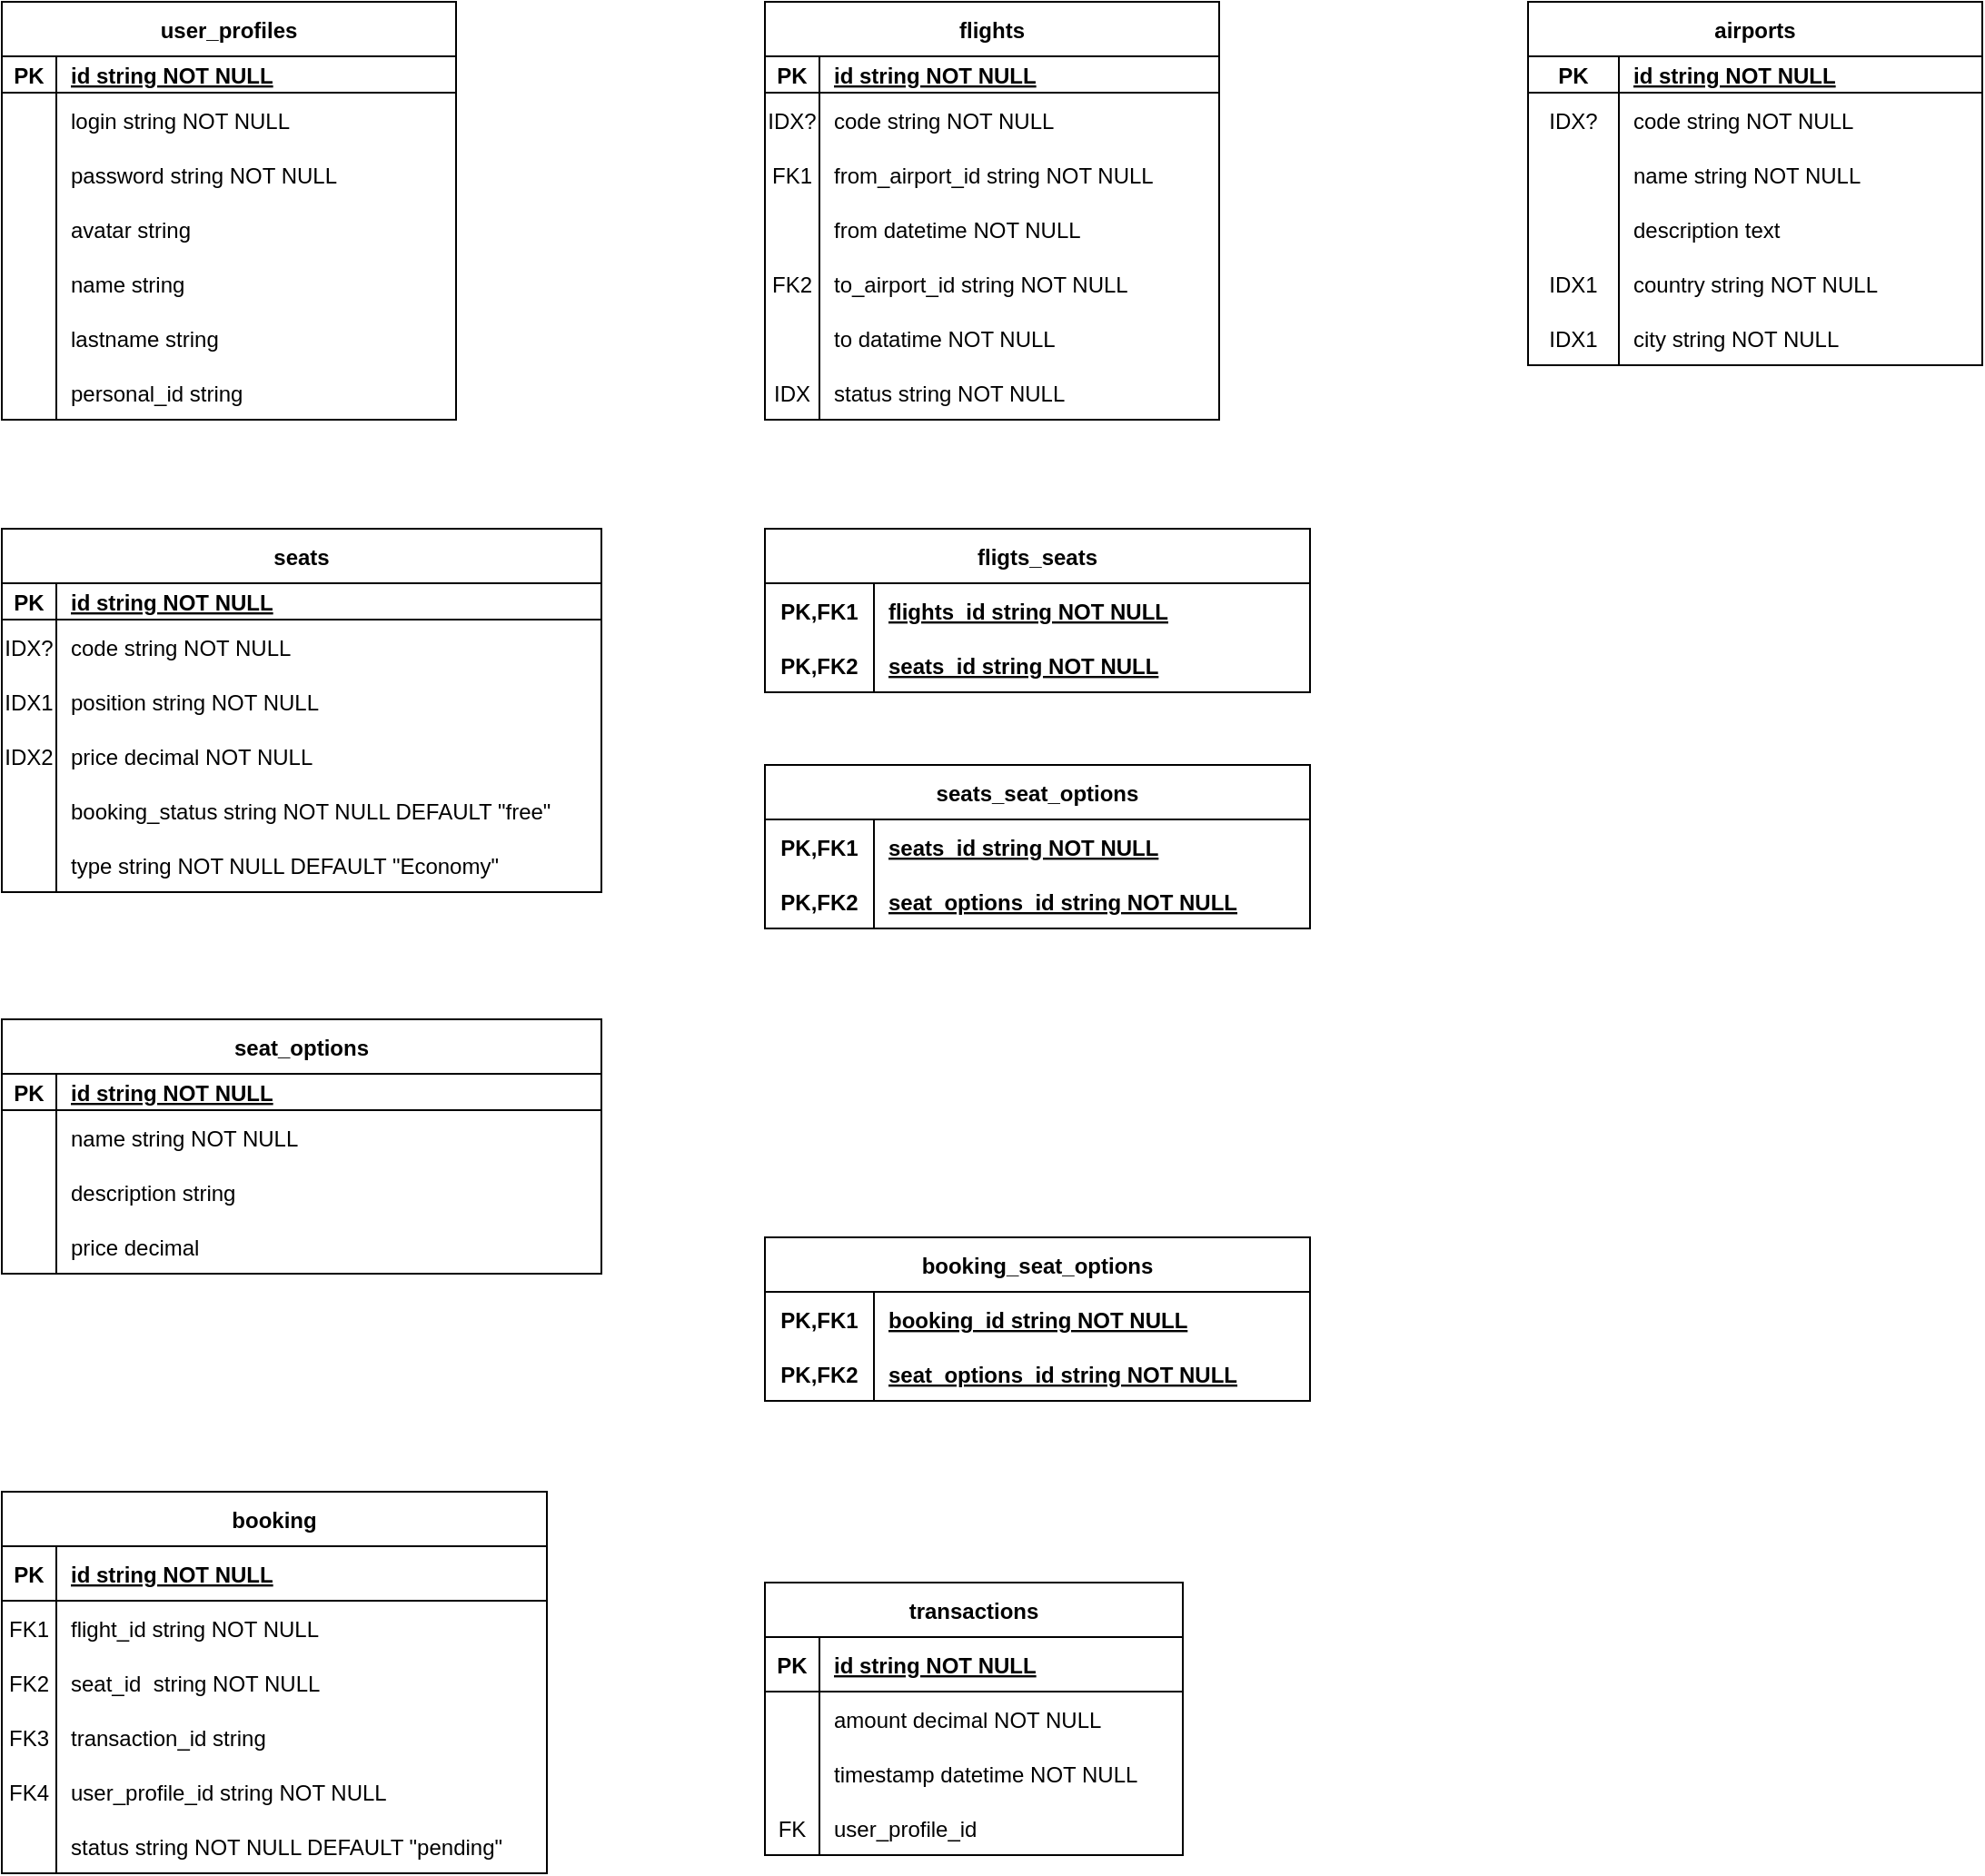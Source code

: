 <mxfile version="20.5.3" type="gitlab">
  <diagram name="Without relations" id="s016e2PxIgkRWfZZPfXT">
    <mxGraphModel dx="1298" dy="866" grid="1" gridSize="10" guides="1" tooltips="1" connect="1" arrows="1" fold="1" page="1" pageScale="1" pageWidth="850" pageHeight="1100" math="0" shadow="0" extFonts="Permanent Marker^https://fonts.googleapis.com/css?family=Permanent+Marker">
      <root>
        <mxCell id="pZk6sI3UiPHPqT-6mPBr-0" />
        <mxCell id="pZk6sI3UiPHPqT-6mPBr-1" parent="pZk6sI3UiPHPqT-6mPBr-0" />
        <mxCell id="pZk6sI3UiPHPqT-6mPBr-2" value="user_profiles" style="shape=table;startSize=30;container=1;collapsible=1;childLayout=tableLayout;fixedRows=1;rowLines=0;fontStyle=1;align=center;resizeLast=1;" parent="pZk6sI3UiPHPqT-6mPBr-1" vertex="1">
          <mxGeometry x="40" y="40" width="250" height="230" as="geometry">
            <mxRectangle x="120" y="460" width="100" height="30" as="alternateBounds" />
          </mxGeometry>
        </mxCell>
        <mxCell id="pZk6sI3UiPHPqT-6mPBr-3" value="" style="shape=partialRectangle;collapsible=0;dropTarget=0;pointerEvents=0;fillColor=none;points=[[0,0.5],[1,0.5]];portConstraint=eastwest;top=0;left=0;right=0;bottom=1;" parent="pZk6sI3UiPHPqT-6mPBr-2" vertex="1">
          <mxGeometry y="30" width="250" height="20" as="geometry" />
        </mxCell>
        <mxCell id="pZk6sI3UiPHPqT-6mPBr-4" value="PK" style="shape=partialRectangle;overflow=hidden;connectable=0;fillColor=none;top=0;left=0;bottom=0;right=0;fontStyle=1;" parent="pZk6sI3UiPHPqT-6mPBr-3" vertex="1">
          <mxGeometry width="30" height="20" as="geometry">
            <mxRectangle width="30" height="20" as="alternateBounds" />
          </mxGeometry>
        </mxCell>
        <mxCell id="pZk6sI3UiPHPqT-6mPBr-5" value="id string NOT NULL " style="shape=partialRectangle;overflow=hidden;connectable=0;fillColor=none;top=0;left=0;bottom=0;right=0;align=left;spacingLeft=6;fontStyle=5;" parent="pZk6sI3UiPHPqT-6mPBr-3" vertex="1">
          <mxGeometry x="30" width="220" height="20" as="geometry">
            <mxRectangle width="220" height="20" as="alternateBounds" />
          </mxGeometry>
        </mxCell>
        <mxCell id="pZk6sI3UiPHPqT-6mPBr-6" value="" style="shape=partialRectangle;collapsible=0;dropTarget=0;pointerEvents=0;fillColor=none;points=[[0,0.5],[1,0.5]];portConstraint=eastwest;top=0;left=0;right=0;bottom=0;" parent="pZk6sI3UiPHPqT-6mPBr-2" vertex="1">
          <mxGeometry y="50" width="250" height="30" as="geometry" />
        </mxCell>
        <mxCell id="pZk6sI3UiPHPqT-6mPBr-7" value="" style="shape=partialRectangle;overflow=hidden;connectable=0;fillColor=none;top=0;left=0;bottom=0;right=0;" parent="pZk6sI3UiPHPqT-6mPBr-6" vertex="1">
          <mxGeometry width="30" height="30" as="geometry">
            <mxRectangle width="30" height="30" as="alternateBounds" />
          </mxGeometry>
        </mxCell>
        <mxCell id="pZk6sI3UiPHPqT-6mPBr-8" value="login string NOT NULL" style="shape=partialRectangle;overflow=hidden;connectable=0;fillColor=none;top=0;left=0;bottom=0;right=0;align=left;spacingLeft=6;" parent="pZk6sI3UiPHPqT-6mPBr-6" vertex="1">
          <mxGeometry x="30" width="220" height="30" as="geometry">
            <mxRectangle width="220" height="30" as="alternateBounds" />
          </mxGeometry>
        </mxCell>
        <mxCell id="pZk6sI3UiPHPqT-6mPBr-9" value="" style="shape=partialRectangle;collapsible=0;dropTarget=0;pointerEvents=0;fillColor=none;points=[[0,0.5],[1,0.5]];portConstraint=eastwest;top=0;left=0;right=0;bottom=0;" parent="pZk6sI3UiPHPqT-6mPBr-2" vertex="1">
          <mxGeometry y="80" width="250" height="30" as="geometry" />
        </mxCell>
        <mxCell id="pZk6sI3UiPHPqT-6mPBr-10" value="" style="shape=partialRectangle;overflow=hidden;connectable=0;fillColor=none;top=0;left=0;bottom=0;right=0;" parent="pZk6sI3UiPHPqT-6mPBr-9" vertex="1">
          <mxGeometry width="30" height="30" as="geometry">
            <mxRectangle width="30" height="30" as="alternateBounds" />
          </mxGeometry>
        </mxCell>
        <mxCell id="pZk6sI3UiPHPqT-6mPBr-11" value="password string NOT NULL" style="shape=partialRectangle;overflow=hidden;connectable=0;fillColor=none;top=0;left=0;bottom=0;right=0;align=left;spacingLeft=6;" parent="pZk6sI3UiPHPqT-6mPBr-9" vertex="1">
          <mxGeometry x="30" width="220" height="30" as="geometry">
            <mxRectangle width="220" height="30" as="alternateBounds" />
          </mxGeometry>
        </mxCell>
        <mxCell id="pZk6sI3UiPHPqT-6mPBr-12" value="" style="shape=partialRectangle;collapsible=0;dropTarget=0;pointerEvents=0;fillColor=none;points=[[0,0.5],[1,0.5]];portConstraint=eastwest;top=0;left=0;right=0;bottom=0;" parent="pZk6sI3UiPHPqT-6mPBr-2" vertex="1">
          <mxGeometry y="110" width="250" height="30" as="geometry" />
        </mxCell>
        <mxCell id="pZk6sI3UiPHPqT-6mPBr-13" value="" style="shape=partialRectangle;overflow=hidden;connectable=0;fillColor=none;top=0;left=0;bottom=0;right=0;" parent="pZk6sI3UiPHPqT-6mPBr-12" vertex="1">
          <mxGeometry width="30" height="30" as="geometry">
            <mxRectangle width="30" height="30" as="alternateBounds" />
          </mxGeometry>
        </mxCell>
        <mxCell id="pZk6sI3UiPHPqT-6mPBr-14" value="avatar string" style="shape=partialRectangle;overflow=hidden;connectable=0;fillColor=none;top=0;left=0;bottom=0;right=0;align=left;spacingLeft=6;" parent="pZk6sI3UiPHPqT-6mPBr-12" vertex="1">
          <mxGeometry x="30" width="220" height="30" as="geometry">
            <mxRectangle width="220" height="30" as="alternateBounds" />
          </mxGeometry>
        </mxCell>
        <mxCell id="pZk6sI3UiPHPqT-6mPBr-15" value="" style="shape=partialRectangle;collapsible=0;dropTarget=0;pointerEvents=0;fillColor=none;points=[[0,0.5],[1,0.5]];portConstraint=eastwest;top=0;left=0;right=0;bottom=0;" parent="pZk6sI3UiPHPqT-6mPBr-2" vertex="1">
          <mxGeometry y="140" width="250" height="30" as="geometry" />
        </mxCell>
        <mxCell id="pZk6sI3UiPHPqT-6mPBr-16" value="" style="shape=partialRectangle;overflow=hidden;connectable=0;fillColor=none;top=0;left=0;bottom=0;right=0;" parent="pZk6sI3UiPHPqT-6mPBr-15" vertex="1">
          <mxGeometry width="30" height="30" as="geometry">
            <mxRectangle width="30" height="30" as="alternateBounds" />
          </mxGeometry>
        </mxCell>
        <mxCell id="pZk6sI3UiPHPqT-6mPBr-17" value="name string" style="shape=partialRectangle;overflow=hidden;connectable=0;fillColor=none;top=0;left=0;bottom=0;right=0;align=left;spacingLeft=6;" parent="pZk6sI3UiPHPqT-6mPBr-15" vertex="1">
          <mxGeometry x="30" width="220" height="30" as="geometry">
            <mxRectangle width="220" height="30" as="alternateBounds" />
          </mxGeometry>
        </mxCell>
        <mxCell id="pZk6sI3UiPHPqT-6mPBr-18" value="" style="shape=partialRectangle;collapsible=0;dropTarget=0;pointerEvents=0;fillColor=none;points=[[0,0.5],[1,0.5]];portConstraint=eastwest;top=0;left=0;right=0;bottom=0;" parent="pZk6sI3UiPHPqT-6mPBr-2" vertex="1">
          <mxGeometry y="170" width="250" height="30" as="geometry" />
        </mxCell>
        <mxCell id="pZk6sI3UiPHPqT-6mPBr-19" value="" style="shape=partialRectangle;overflow=hidden;connectable=0;fillColor=none;top=0;left=0;bottom=0;right=0;" parent="pZk6sI3UiPHPqT-6mPBr-18" vertex="1">
          <mxGeometry width="30" height="30" as="geometry">
            <mxRectangle width="30" height="30" as="alternateBounds" />
          </mxGeometry>
        </mxCell>
        <mxCell id="pZk6sI3UiPHPqT-6mPBr-20" value="lastname string" style="shape=partialRectangle;overflow=hidden;connectable=0;fillColor=none;top=0;left=0;bottom=0;right=0;align=left;spacingLeft=6;" parent="pZk6sI3UiPHPqT-6mPBr-18" vertex="1">
          <mxGeometry x="30" width="220" height="30" as="geometry">
            <mxRectangle width="220" height="30" as="alternateBounds" />
          </mxGeometry>
        </mxCell>
        <mxCell id="pZk6sI3UiPHPqT-6mPBr-21" value="" style="shape=partialRectangle;collapsible=0;dropTarget=0;pointerEvents=0;fillColor=none;points=[[0,0.5],[1,0.5]];portConstraint=eastwest;top=0;left=0;right=0;bottom=0;" parent="pZk6sI3UiPHPqT-6mPBr-2" vertex="1">
          <mxGeometry y="200" width="250" height="30" as="geometry" />
        </mxCell>
        <mxCell id="pZk6sI3UiPHPqT-6mPBr-22" value="" style="shape=partialRectangle;overflow=hidden;connectable=0;fillColor=none;top=0;left=0;bottom=0;right=0;" parent="pZk6sI3UiPHPqT-6mPBr-21" vertex="1">
          <mxGeometry width="30" height="30" as="geometry">
            <mxRectangle width="30" height="30" as="alternateBounds" />
          </mxGeometry>
        </mxCell>
        <mxCell id="pZk6sI3UiPHPqT-6mPBr-23" value="personal_id string" style="shape=partialRectangle;overflow=hidden;connectable=0;fillColor=none;top=0;left=0;bottom=0;right=0;align=left;spacingLeft=6;" parent="pZk6sI3UiPHPqT-6mPBr-21" vertex="1">
          <mxGeometry x="30" width="220" height="30" as="geometry">
            <mxRectangle width="220" height="30" as="alternateBounds" />
          </mxGeometry>
        </mxCell>
        <mxCell id="pZk6sI3UiPHPqT-6mPBr-24" value="flights" style="shape=table;startSize=30;container=1;collapsible=1;childLayout=tableLayout;fixedRows=1;rowLines=0;fontStyle=1;align=center;resizeLast=1;" parent="pZk6sI3UiPHPqT-6mPBr-1" vertex="1">
          <mxGeometry x="460" y="40" width="250" height="230" as="geometry">
            <mxRectangle x="120" y="460" width="100" height="30" as="alternateBounds" />
          </mxGeometry>
        </mxCell>
        <mxCell id="pZk6sI3UiPHPqT-6mPBr-25" value="" style="shape=partialRectangle;collapsible=0;dropTarget=0;pointerEvents=0;fillColor=none;points=[[0,0.5],[1,0.5]];portConstraint=eastwest;top=0;left=0;right=0;bottom=1;" parent="pZk6sI3UiPHPqT-6mPBr-24" vertex="1">
          <mxGeometry y="30" width="250" height="20" as="geometry" />
        </mxCell>
        <mxCell id="pZk6sI3UiPHPqT-6mPBr-26" value="PK" style="shape=partialRectangle;overflow=hidden;connectable=0;fillColor=none;top=0;left=0;bottom=0;right=0;fontStyle=1;" parent="pZk6sI3UiPHPqT-6mPBr-25" vertex="1">
          <mxGeometry width="30" height="20" as="geometry">
            <mxRectangle width="30" height="20" as="alternateBounds" />
          </mxGeometry>
        </mxCell>
        <mxCell id="pZk6sI3UiPHPqT-6mPBr-27" value="id string NOT NULL " style="shape=partialRectangle;overflow=hidden;connectable=0;fillColor=none;top=0;left=0;bottom=0;right=0;align=left;spacingLeft=6;fontStyle=5;" parent="pZk6sI3UiPHPqT-6mPBr-25" vertex="1">
          <mxGeometry x="30" width="220" height="20" as="geometry">
            <mxRectangle width="220" height="20" as="alternateBounds" />
          </mxGeometry>
        </mxCell>
        <mxCell id="pZk6sI3UiPHPqT-6mPBr-28" value="" style="shape=partialRectangle;collapsible=0;dropTarget=0;pointerEvents=0;fillColor=none;points=[[0,0.5],[1,0.5]];portConstraint=eastwest;top=0;left=0;right=0;bottom=0;" parent="pZk6sI3UiPHPqT-6mPBr-24" vertex="1">
          <mxGeometry y="50" width="250" height="30" as="geometry" />
        </mxCell>
        <mxCell id="pZk6sI3UiPHPqT-6mPBr-29" value="IDX?" style="shape=partialRectangle;overflow=hidden;connectable=0;fillColor=none;top=0;left=0;bottom=0;right=0;" parent="pZk6sI3UiPHPqT-6mPBr-28" vertex="1">
          <mxGeometry width="30" height="30" as="geometry">
            <mxRectangle width="30" height="30" as="alternateBounds" />
          </mxGeometry>
        </mxCell>
        <mxCell id="pZk6sI3UiPHPqT-6mPBr-30" value="code string NOT NULL" style="shape=partialRectangle;overflow=hidden;connectable=0;fillColor=none;top=0;left=0;bottom=0;right=0;align=left;spacingLeft=6;" parent="pZk6sI3UiPHPqT-6mPBr-28" vertex="1">
          <mxGeometry x="30" width="220" height="30" as="geometry">
            <mxRectangle width="220" height="30" as="alternateBounds" />
          </mxGeometry>
        </mxCell>
        <mxCell id="pZk6sI3UiPHPqT-6mPBr-31" value="" style="shape=partialRectangle;collapsible=0;dropTarget=0;pointerEvents=0;fillColor=none;points=[[0,0.5],[1,0.5]];portConstraint=eastwest;top=0;left=0;right=0;bottom=0;" parent="pZk6sI3UiPHPqT-6mPBr-24" vertex="1">
          <mxGeometry y="80" width="250" height="30" as="geometry" />
        </mxCell>
        <mxCell id="pZk6sI3UiPHPqT-6mPBr-32" value="FK1" style="shape=partialRectangle;overflow=hidden;connectable=0;fillColor=none;top=0;left=0;bottom=0;right=0;" parent="pZk6sI3UiPHPqT-6mPBr-31" vertex="1">
          <mxGeometry width="30" height="30" as="geometry">
            <mxRectangle width="30" height="30" as="alternateBounds" />
          </mxGeometry>
        </mxCell>
        <mxCell id="pZk6sI3UiPHPqT-6mPBr-33" value="from_airport_id string NOT NULL" style="shape=partialRectangle;overflow=hidden;connectable=0;fillColor=none;top=0;left=0;bottom=0;right=0;align=left;spacingLeft=6;" parent="pZk6sI3UiPHPqT-6mPBr-31" vertex="1">
          <mxGeometry x="30" width="220" height="30" as="geometry">
            <mxRectangle width="220" height="30" as="alternateBounds" />
          </mxGeometry>
        </mxCell>
        <mxCell id="pZk6sI3UiPHPqT-6mPBr-34" value="" style="shape=partialRectangle;collapsible=0;dropTarget=0;pointerEvents=0;fillColor=none;points=[[0,0.5],[1,0.5]];portConstraint=eastwest;top=0;left=0;right=0;bottom=0;" parent="pZk6sI3UiPHPqT-6mPBr-24" vertex="1">
          <mxGeometry y="110" width="250" height="30" as="geometry" />
        </mxCell>
        <mxCell id="pZk6sI3UiPHPqT-6mPBr-35" value="" style="shape=partialRectangle;overflow=hidden;connectable=0;fillColor=none;top=0;left=0;bottom=0;right=0;" parent="pZk6sI3UiPHPqT-6mPBr-34" vertex="1">
          <mxGeometry width="30" height="30" as="geometry">
            <mxRectangle width="30" height="30" as="alternateBounds" />
          </mxGeometry>
        </mxCell>
        <mxCell id="pZk6sI3UiPHPqT-6mPBr-36" value="from datetime NOT NULL" style="shape=partialRectangle;overflow=hidden;connectable=0;fillColor=none;top=0;left=0;bottom=0;right=0;align=left;spacingLeft=6;" parent="pZk6sI3UiPHPqT-6mPBr-34" vertex="1">
          <mxGeometry x="30" width="220" height="30" as="geometry">
            <mxRectangle width="220" height="30" as="alternateBounds" />
          </mxGeometry>
        </mxCell>
        <mxCell id="pZk6sI3UiPHPqT-6mPBr-37" value="" style="shape=partialRectangle;collapsible=0;dropTarget=0;pointerEvents=0;fillColor=none;points=[[0,0.5],[1,0.5]];portConstraint=eastwest;top=0;left=0;right=0;bottom=0;" parent="pZk6sI3UiPHPqT-6mPBr-24" vertex="1">
          <mxGeometry y="140" width="250" height="30" as="geometry" />
        </mxCell>
        <mxCell id="pZk6sI3UiPHPqT-6mPBr-38" value="FK2" style="shape=partialRectangle;overflow=hidden;connectable=0;fillColor=none;top=0;left=0;bottom=0;right=0;" parent="pZk6sI3UiPHPqT-6mPBr-37" vertex="1">
          <mxGeometry width="30" height="30" as="geometry">
            <mxRectangle width="30" height="30" as="alternateBounds" />
          </mxGeometry>
        </mxCell>
        <mxCell id="pZk6sI3UiPHPqT-6mPBr-39" value="to_airport_id string NOT NULL" style="shape=partialRectangle;overflow=hidden;connectable=0;fillColor=none;top=0;left=0;bottom=0;right=0;align=left;spacingLeft=6;" parent="pZk6sI3UiPHPqT-6mPBr-37" vertex="1">
          <mxGeometry x="30" width="220" height="30" as="geometry">
            <mxRectangle width="220" height="30" as="alternateBounds" />
          </mxGeometry>
        </mxCell>
        <mxCell id="pZk6sI3UiPHPqT-6mPBr-40" value="" style="shape=partialRectangle;collapsible=0;dropTarget=0;pointerEvents=0;fillColor=none;points=[[0,0.5],[1,0.5]];portConstraint=eastwest;top=0;left=0;right=0;bottom=0;" parent="pZk6sI3UiPHPqT-6mPBr-24" vertex="1">
          <mxGeometry y="170" width="250" height="30" as="geometry" />
        </mxCell>
        <mxCell id="pZk6sI3UiPHPqT-6mPBr-41" value="" style="shape=partialRectangle;overflow=hidden;connectable=0;fillColor=none;top=0;left=0;bottom=0;right=0;" parent="pZk6sI3UiPHPqT-6mPBr-40" vertex="1">
          <mxGeometry width="30" height="30" as="geometry">
            <mxRectangle width="30" height="30" as="alternateBounds" />
          </mxGeometry>
        </mxCell>
        <mxCell id="pZk6sI3UiPHPqT-6mPBr-42" value="to datatime NOT NULL" style="shape=partialRectangle;overflow=hidden;connectable=0;fillColor=none;top=0;left=0;bottom=0;right=0;align=left;spacingLeft=6;" parent="pZk6sI3UiPHPqT-6mPBr-40" vertex="1">
          <mxGeometry x="30" width="220" height="30" as="geometry">
            <mxRectangle width="220" height="30" as="alternateBounds" />
          </mxGeometry>
        </mxCell>
        <mxCell id="pZk6sI3UiPHPqT-6mPBr-43" value="" style="shape=partialRectangle;collapsible=0;dropTarget=0;pointerEvents=0;fillColor=none;points=[[0,0.5],[1,0.5]];portConstraint=eastwest;top=0;left=0;right=0;bottom=0;" parent="pZk6sI3UiPHPqT-6mPBr-24" vertex="1">
          <mxGeometry y="200" width="250" height="30" as="geometry" />
        </mxCell>
        <mxCell id="pZk6sI3UiPHPqT-6mPBr-44" value="IDX" style="shape=partialRectangle;overflow=hidden;connectable=0;fillColor=none;top=0;left=0;bottom=0;right=0;" parent="pZk6sI3UiPHPqT-6mPBr-43" vertex="1">
          <mxGeometry width="30" height="30" as="geometry">
            <mxRectangle width="30" height="30" as="alternateBounds" />
          </mxGeometry>
        </mxCell>
        <mxCell id="pZk6sI3UiPHPqT-6mPBr-45" value="status string NOT NULL" style="shape=partialRectangle;overflow=hidden;connectable=0;fillColor=none;top=0;left=0;bottom=0;right=0;align=left;spacingLeft=6;" parent="pZk6sI3UiPHPqT-6mPBr-43" vertex="1">
          <mxGeometry x="30" width="220" height="30" as="geometry">
            <mxRectangle width="220" height="30" as="alternateBounds" />
          </mxGeometry>
        </mxCell>
        <mxCell id="pZk6sI3UiPHPqT-6mPBr-46" value="seats" style="shape=table;startSize=30;container=1;collapsible=1;childLayout=tableLayout;fixedRows=1;rowLines=0;fontStyle=1;align=center;resizeLast=1;" parent="pZk6sI3UiPHPqT-6mPBr-1" vertex="1">
          <mxGeometry x="40" y="330" width="330" height="200" as="geometry">
            <mxRectangle x="120" y="460" width="100" height="30" as="alternateBounds" />
          </mxGeometry>
        </mxCell>
        <mxCell id="pZk6sI3UiPHPqT-6mPBr-47" value="" style="shape=partialRectangle;collapsible=0;dropTarget=0;pointerEvents=0;fillColor=none;points=[[0,0.5],[1,0.5]];portConstraint=eastwest;top=0;left=0;right=0;bottom=1;" parent="pZk6sI3UiPHPqT-6mPBr-46" vertex="1">
          <mxGeometry y="30" width="330" height="20" as="geometry" />
        </mxCell>
        <mxCell id="pZk6sI3UiPHPqT-6mPBr-48" value="PK" style="shape=partialRectangle;overflow=hidden;connectable=0;fillColor=none;top=0;left=0;bottom=0;right=0;fontStyle=1;" parent="pZk6sI3UiPHPqT-6mPBr-47" vertex="1">
          <mxGeometry width="30" height="20" as="geometry">
            <mxRectangle width="30" height="20" as="alternateBounds" />
          </mxGeometry>
        </mxCell>
        <mxCell id="pZk6sI3UiPHPqT-6mPBr-49" value="id string NOT NULL " style="shape=partialRectangle;overflow=hidden;connectable=0;fillColor=none;top=0;left=0;bottom=0;right=0;align=left;spacingLeft=6;fontStyle=5;" parent="pZk6sI3UiPHPqT-6mPBr-47" vertex="1">
          <mxGeometry x="30" width="300" height="20" as="geometry">
            <mxRectangle width="300" height="20" as="alternateBounds" />
          </mxGeometry>
        </mxCell>
        <mxCell id="pZk6sI3UiPHPqT-6mPBr-50" value="" style="shape=partialRectangle;collapsible=0;dropTarget=0;pointerEvents=0;fillColor=none;points=[[0,0.5],[1,0.5]];portConstraint=eastwest;top=0;left=0;right=0;bottom=0;" parent="pZk6sI3UiPHPqT-6mPBr-46" vertex="1">
          <mxGeometry y="50" width="330" height="30" as="geometry" />
        </mxCell>
        <mxCell id="pZk6sI3UiPHPqT-6mPBr-51" value="IDX?" style="shape=partialRectangle;overflow=hidden;connectable=0;fillColor=none;top=0;left=0;bottom=0;right=0;" parent="pZk6sI3UiPHPqT-6mPBr-50" vertex="1">
          <mxGeometry width="30" height="30" as="geometry">
            <mxRectangle width="30" height="30" as="alternateBounds" />
          </mxGeometry>
        </mxCell>
        <mxCell id="pZk6sI3UiPHPqT-6mPBr-52" value="code string NOT NULL" style="shape=partialRectangle;overflow=hidden;connectable=0;fillColor=none;top=0;left=0;bottom=0;right=0;align=left;spacingLeft=6;" parent="pZk6sI3UiPHPqT-6mPBr-50" vertex="1">
          <mxGeometry x="30" width="300" height="30" as="geometry">
            <mxRectangle width="300" height="30" as="alternateBounds" />
          </mxGeometry>
        </mxCell>
        <mxCell id="pZk6sI3UiPHPqT-6mPBr-53" value="" style="shape=partialRectangle;collapsible=0;dropTarget=0;pointerEvents=0;fillColor=none;points=[[0,0.5],[1,0.5]];portConstraint=eastwest;top=0;left=0;right=0;bottom=0;" parent="pZk6sI3UiPHPqT-6mPBr-46" vertex="1">
          <mxGeometry y="80" width="330" height="30" as="geometry" />
        </mxCell>
        <mxCell id="pZk6sI3UiPHPqT-6mPBr-54" value="IDX1" style="shape=partialRectangle;overflow=hidden;connectable=0;fillColor=none;top=0;left=0;bottom=0;right=0;" parent="pZk6sI3UiPHPqT-6mPBr-53" vertex="1">
          <mxGeometry width="30" height="30" as="geometry">
            <mxRectangle width="30" height="30" as="alternateBounds" />
          </mxGeometry>
        </mxCell>
        <mxCell id="pZk6sI3UiPHPqT-6mPBr-55" value="position string NOT NULL" style="shape=partialRectangle;overflow=hidden;connectable=0;fillColor=none;top=0;left=0;bottom=0;right=0;align=left;spacingLeft=6;" parent="pZk6sI3UiPHPqT-6mPBr-53" vertex="1">
          <mxGeometry x="30" width="300" height="30" as="geometry">
            <mxRectangle width="300" height="30" as="alternateBounds" />
          </mxGeometry>
        </mxCell>
        <mxCell id="pZk6sI3UiPHPqT-6mPBr-56" value="" style="shape=partialRectangle;collapsible=0;dropTarget=0;pointerEvents=0;fillColor=none;points=[[0,0.5],[1,0.5]];portConstraint=eastwest;top=0;left=0;right=0;bottom=0;" parent="pZk6sI3UiPHPqT-6mPBr-46" vertex="1">
          <mxGeometry y="110" width="330" height="30" as="geometry" />
        </mxCell>
        <mxCell id="pZk6sI3UiPHPqT-6mPBr-57" value="IDX2" style="shape=partialRectangle;overflow=hidden;connectable=0;fillColor=none;top=0;left=0;bottom=0;right=0;" parent="pZk6sI3UiPHPqT-6mPBr-56" vertex="1">
          <mxGeometry width="30" height="30" as="geometry">
            <mxRectangle width="30" height="30" as="alternateBounds" />
          </mxGeometry>
        </mxCell>
        <mxCell id="pZk6sI3UiPHPqT-6mPBr-58" value="price decimal NOT NULL" style="shape=partialRectangle;overflow=hidden;connectable=0;fillColor=none;top=0;left=0;bottom=0;right=0;align=left;spacingLeft=6;" parent="pZk6sI3UiPHPqT-6mPBr-56" vertex="1">
          <mxGeometry x="30" width="300" height="30" as="geometry">
            <mxRectangle width="300" height="30" as="alternateBounds" />
          </mxGeometry>
        </mxCell>
        <mxCell id="pZk6sI3UiPHPqT-6mPBr-59" value="" style="shape=partialRectangle;collapsible=0;dropTarget=0;pointerEvents=0;fillColor=none;points=[[0,0.5],[1,0.5]];portConstraint=eastwest;top=0;left=0;right=0;bottom=0;" parent="pZk6sI3UiPHPqT-6mPBr-46" vertex="1">
          <mxGeometry y="140" width="330" height="30" as="geometry" />
        </mxCell>
        <mxCell id="pZk6sI3UiPHPqT-6mPBr-60" value="" style="shape=partialRectangle;overflow=hidden;connectable=0;fillColor=none;top=0;left=0;bottom=0;right=0;" parent="pZk6sI3UiPHPqT-6mPBr-59" vertex="1">
          <mxGeometry width="30" height="30" as="geometry">
            <mxRectangle width="30" height="30" as="alternateBounds" />
          </mxGeometry>
        </mxCell>
        <mxCell id="pZk6sI3UiPHPqT-6mPBr-61" value="booking_status string NOT NULL DEFAULT &quot;free&quot;" style="shape=partialRectangle;overflow=hidden;connectable=0;fillColor=none;top=0;left=0;bottom=0;right=0;align=left;spacingLeft=6;" parent="pZk6sI3UiPHPqT-6mPBr-59" vertex="1">
          <mxGeometry x="30" width="300" height="30" as="geometry">
            <mxRectangle width="300" height="30" as="alternateBounds" />
          </mxGeometry>
        </mxCell>
        <mxCell id="pZk6sI3UiPHPqT-6mPBr-62" value="" style="shape=partialRectangle;collapsible=0;dropTarget=0;pointerEvents=0;fillColor=none;points=[[0,0.5],[1,0.5]];portConstraint=eastwest;top=0;left=0;right=0;bottom=0;" parent="pZk6sI3UiPHPqT-6mPBr-46" vertex="1">
          <mxGeometry y="170" width="330" height="30" as="geometry" />
        </mxCell>
        <mxCell id="pZk6sI3UiPHPqT-6mPBr-63" value="" style="shape=partialRectangle;overflow=hidden;connectable=0;fillColor=none;top=0;left=0;bottom=0;right=0;" parent="pZk6sI3UiPHPqT-6mPBr-62" vertex="1">
          <mxGeometry width="30" height="30" as="geometry">
            <mxRectangle width="30" height="30" as="alternateBounds" />
          </mxGeometry>
        </mxCell>
        <mxCell id="pZk6sI3UiPHPqT-6mPBr-64" value="type string NOT NULL DEFAULT &quot;Economy&quot;" style="shape=partialRectangle;overflow=hidden;connectable=0;fillColor=none;top=0;left=0;bottom=0;right=0;align=left;spacingLeft=6;" parent="pZk6sI3UiPHPqT-6mPBr-62" vertex="1">
          <mxGeometry x="30" width="300" height="30" as="geometry">
            <mxRectangle width="300" height="30" as="alternateBounds" />
          </mxGeometry>
        </mxCell>
        <mxCell id="pZk6sI3UiPHPqT-6mPBr-65" value="seat_options" style="shape=table;startSize=30;container=1;collapsible=1;childLayout=tableLayout;fixedRows=1;rowLines=0;fontStyle=1;align=center;resizeLast=1;" parent="pZk6sI3UiPHPqT-6mPBr-1" vertex="1">
          <mxGeometry x="40" y="600" width="330" height="140" as="geometry">
            <mxRectangle x="120" y="460" width="100" height="30" as="alternateBounds" />
          </mxGeometry>
        </mxCell>
        <mxCell id="pZk6sI3UiPHPqT-6mPBr-66" value="" style="shape=partialRectangle;collapsible=0;dropTarget=0;pointerEvents=0;fillColor=none;points=[[0,0.5],[1,0.5]];portConstraint=eastwest;top=0;left=0;right=0;bottom=1;" parent="pZk6sI3UiPHPqT-6mPBr-65" vertex="1">
          <mxGeometry y="30" width="330" height="20" as="geometry" />
        </mxCell>
        <mxCell id="pZk6sI3UiPHPqT-6mPBr-67" value="PK" style="shape=partialRectangle;overflow=hidden;connectable=0;fillColor=none;top=0;left=0;bottom=0;right=0;fontStyle=1;" parent="pZk6sI3UiPHPqT-6mPBr-66" vertex="1">
          <mxGeometry width="30" height="20" as="geometry">
            <mxRectangle width="30" height="20" as="alternateBounds" />
          </mxGeometry>
        </mxCell>
        <mxCell id="pZk6sI3UiPHPqT-6mPBr-68" value="id string NOT NULL " style="shape=partialRectangle;overflow=hidden;connectable=0;fillColor=none;top=0;left=0;bottom=0;right=0;align=left;spacingLeft=6;fontStyle=5;" parent="pZk6sI3UiPHPqT-6mPBr-66" vertex="1">
          <mxGeometry x="30" width="300" height="20" as="geometry">
            <mxRectangle width="300" height="20" as="alternateBounds" />
          </mxGeometry>
        </mxCell>
        <mxCell id="pZk6sI3UiPHPqT-6mPBr-69" value="" style="shape=partialRectangle;collapsible=0;dropTarget=0;pointerEvents=0;fillColor=none;points=[[0,0.5],[1,0.5]];portConstraint=eastwest;top=0;left=0;right=0;bottom=0;" parent="pZk6sI3UiPHPqT-6mPBr-65" vertex="1">
          <mxGeometry y="50" width="330" height="30" as="geometry" />
        </mxCell>
        <mxCell id="pZk6sI3UiPHPqT-6mPBr-70" value="" style="shape=partialRectangle;overflow=hidden;connectable=0;fillColor=none;top=0;left=0;bottom=0;right=0;" parent="pZk6sI3UiPHPqT-6mPBr-69" vertex="1">
          <mxGeometry width="30" height="30" as="geometry">
            <mxRectangle width="30" height="30" as="alternateBounds" />
          </mxGeometry>
        </mxCell>
        <mxCell id="pZk6sI3UiPHPqT-6mPBr-71" value="name string NOT NULL" style="shape=partialRectangle;overflow=hidden;connectable=0;fillColor=none;top=0;left=0;bottom=0;right=0;align=left;spacingLeft=6;" parent="pZk6sI3UiPHPqT-6mPBr-69" vertex="1">
          <mxGeometry x="30" width="300" height="30" as="geometry">
            <mxRectangle width="300" height="30" as="alternateBounds" />
          </mxGeometry>
        </mxCell>
        <mxCell id="pZk6sI3UiPHPqT-6mPBr-72" value="" style="shape=partialRectangle;collapsible=0;dropTarget=0;pointerEvents=0;fillColor=none;points=[[0,0.5],[1,0.5]];portConstraint=eastwest;top=0;left=0;right=0;bottom=0;" parent="pZk6sI3UiPHPqT-6mPBr-65" vertex="1">
          <mxGeometry y="80" width="330" height="30" as="geometry" />
        </mxCell>
        <mxCell id="pZk6sI3UiPHPqT-6mPBr-73" value="" style="shape=partialRectangle;overflow=hidden;connectable=0;fillColor=none;top=0;left=0;bottom=0;right=0;" parent="pZk6sI3UiPHPqT-6mPBr-72" vertex="1">
          <mxGeometry width="30" height="30" as="geometry">
            <mxRectangle width="30" height="30" as="alternateBounds" />
          </mxGeometry>
        </mxCell>
        <mxCell id="pZk6sI3UiPHPqT-6mPBr-74" value="description string" style="shape=partialRectangle;overflow=hidden;connectable=0;fillColor=none;top=0;left=0;bottom=0;right=0;align=left;spacingLeft=6;" parent="pZk6sI3UiPHPqT-6mPBr-72" vertex="1">
          <mxGeometry x="30" width="300" height="30" as="geometry">
            <mxRectangle width="300" height="30" as="alternateBounds" />
          </mxGeometry>
        </mxCell>
        <mxCell id="pZk6sI3UiPHPqT-6mPBr-75" value="" style="shape=partialRectangle;collapsible=0;dropTarget=0;pointerEvents=0;fillColor=none;points=[[0,0.5],[1,0.5]];portConstraint=eastwest;top=0;left=0;right=0;bottom=0;" parent="pZk6sI3UiPHPqT-6mPBr-65" vertex="1">
          <mxGeometry y="110" width="330" height="30" as="geometry" />
        </mxCell>
        <mxCell id="pZk6sI3UiPHPqT-6mPBr-76" value="" style="shape=partialRectangle;overflow=hidden;connectable=0;fillColor=none;top=0;left=0;bottom=0;right=0;" parent="pZk6sI3UiPHPqT-6mPBr-75" vertex="1">
          <mxGeometry width="30" height="30" as="geometry">
            <mxRectangle width="30" height="30" as="alternateBounds" />
          </mxGeometry>
        </mxCell>
        <mxCell id="pZk6sI3UiPHPqT-6mPBr-77" value="price decimal" style="shape=partialRectangle;overflow=hidden;connectable=0;fillColor=none;top=0;left=0;bottom=0;right=0;align=left;spacingLeft=6;" parent="pZk6sI3UiPHPqT-6mPBr-75" vertex="1">
          <mxGeometry x="30" width="300" height="30" as="geometry">
            <mxRectangle width="300" height="30" as="alternateBounds" />
          </mxGeometry>
        </mxCell>
        <mxCell id="pZk6sI3UiPHPqT-6mPBr-78" value="seats_seat_options" style="shape=table;startSize=30;container=1;collapsible=1;childLayout=tableLayout;fixedRows=1;rowLines=0;fontStyle=1;align=center;resizeLast=1;" parent="pZk6sI3UiPHPqT-6mPBr-1" vertex="1">
          <mxGeometry x="460" y="460" width="300" height="90" as="geometry" />
        </mxCell>
        <mxCell id="pZk6sI3UiPHPqT-6mPBr-79" value="" style="shape=tableRow;horizontal=0;startSize=0;swimlaneHead=0;swimlaneBody=0;fillColor=none;collapsible=0;dropTarget=0;points=[[0,0.5],[1,0.5]];portConstraint=eastwest;top=0;left=0;right=0;bottom=0;" parent="pZk6sI3UiPHPqT-6mPBr-78" vertex="1">
          <mxGeometry y="30" width="300" height="30" as="geometry" />
        </mxCell>
        <mxCell id="pZk6sI3UiPHPqT-6mPBr-80" value="PK,FK1" style="shape=partialRectangle;connectable=0;fillColor=none;top=0;left=0;bottom=0;right=0;fontStyle=1;overflow=hidden;" parent="pZk6sI3UiPHPqT-6mPBr-79" vertex="1">
          <mxGeometry width="60" height="30" as="geometry">
            <mxRectangle width="60" height="30" as="alternateBounds" />
          </mxGeometry>
        </mxCell>
        <mxCell id="pZk6sI3UiPHPqT-6mPBr-81" value="seats_id string NOT NULL" style="shape=partialRectangle;connectable=0;fillColor=none;top=0;left=0;bottom=0;right=0;align=left;spacingLeft=6;fontStyle=5;overflow=hidden;" parent="pZk6sI3UiPHPqT-6mPBr-79" vertex="1">
          <mxGeometry x="60" width="240" height="30" as="geometry">
            <mxRectangle width="240" height="30" as="alternateBounds" />
          </mxGeometry>
        </mxCell>
        <mxCell id="pZk6sI3UiPHPqT-6mPBr-82" value="" style="shape=tableRow;horizontal=0;startSize=0;swimlaneHead=0;swimlaneBody=0;fillColor=none;collapsible=0;dropTarget=0;points=[[0,0.5],[1,0.5]];portConstraint=eastwest;top=0;left=0;right=0;bottom=1;" parent="pZk6sI3UiPHPqT-6mPBr-78" vertex="1">
          <mxGeometry y="60" width="300" height="30" as="geometry" />
        </mxCell>
        <mxCell id="pZk6sI3UiPHPqT-6mPBr-83" value="PK,FK2" style="shape=partialRectangle;connectable=0;fillColor=none;top=0;left=0;bottom=0;right=0;fontStyle=1;overflow=hidden;" parent="pZk6sI3UiPHPqT-6mPBr-82" vertex="1">
          <mxGeometry width="60" height="30" as="geometry">
            <mxRectangle width="60" height="30" as="alternateBounds" />
          </mxGeometry>
        </mxCell>
        <mxCell id="pZk6sI3UiPHPqT-6mPBr-84" value="seat_options_id string NOT NULL" style="shape=partialRectangle;connectable=0;fillColor=none;top=0;left=0;bottom=0;right=0;align=left;spacingLeft=6;fontStyle=5;overflow=hidden;" parent="pZk6sI3UiPHPqT-6mPBr-82" vertex="1">
          <mxGeometry x="60" width="240" height="30" as="geometry">
            <mxRectangle width="240" height="30" as="alternateBounds" />
          </mxGeometry>
        </mxCell>
        <mxCell id="pZk6sI3UiPHPqT-6mPBr-87" value="booking" style="shape=table;startSize=30;container=1;collapsible=1;childLayout=tableLayout;fixedRows=1;rowLines=0;fontStyle=1;align=center;resizeLast=1;" parent="pZk6sI3UiPHPqT-6mPBr-1" vertex="1">
          <mxGeometry x="40" y="860" width="300" height="210" as="geometry" />
        </mxCell>
        <mxCell id="pZk6sI3UiPHPqT-6mPBr-88" value="" style="shape=tableRow;horizontal=0;startSize=0;swimlaneHead=0;swimlaneBody=0;fillColor=none;collapsible=0;dropTarget=0;points=[[0,0.5],[1,0.5]];portConstraint=eastwest;top=0;left=0;right=0;bottom=1;" parent="pZk6sI3UiPHPqT-6mPBr-87" vertex="1">
          <mxGeometry y="30" width="300" height="30" as="geometry" />
        </mxCell>
        <mxCell id="pZk6sI3UiPHPqT-6mPBr-89" value="PK" style="shape=partialRectangle;connectable=0;fillColor=none;top=0;left=0;bottom=0;right=0;fontStyle=1;overflow=hidden;" parent="pZk6sI3UiPHPqT-6mPBr-88" vertex="1">
          <mxGeometry width="30" height="30" as="geometry">
            <mxRectangle width="30" height="30" as="alternateBounds" />
          </mxGeometry>
        </mxCell>
        <mxCell id="pZk6sI3UiPHPqT-6mPBr-90" value="id string NOT NULL" style="shape=partialRectangle;connectable=0;fillColor=none;top=0;left=0;bottom=0;right=0;align=left;spacingLeft=6;fontStyle=5;overflow=hidden;" parent="pZk6sI3UiPHPqT-6mPBr-88" vertex="1">
          <mxGeometry x="30" width="270" height="30" as="geometry">
            <mxRectangle width="270" height="30" as="alternateBounds" />
          </mxGeometry>
        </mxCell>
        <mxCell id="pZk6sI3UiPHPqT-6mPBr-91" value="" style="shape=tableRow;horizontal=0;startSize=0;swimlaneHead=0;swimlaneBody=0;fillColor=none;collapsible=0;dropTarget=0;points=[[0,0.5],[1,0.5]];portConstraint=eastwest;top=0;left=0;right=0;bottom=0;" parent="pZk6sI3UiPHPqT-6mPBr-87" vertex="1">
          <mxGeometry y="60" width="300" height="30" as="geometry" />
        </mxCell>
        <mxCell id="pZk6sI3UiPHPqT-6mPBr-92" value="FK1" style="shape=partialRectangle;connectable=0;fillColor=none;top=0;left=0;bottom=0;right=0;editable=1;overflow=hidden;" parent="pZk6sI3UiPHPqT-6mPBr-91" vertex="1">
          <mxGeometry width="30" height="30" as="geometry">
            <mxRectangle width="30" height="30" as="alternateBounds" />
          </mxGeometry>
        </mxCell>
        <mxCell id="pZk6sI3UiPHPqT-6mPBr-93" value="flight_id string NOT NULL" style="shape=partialRectangle;connectable=0;fillColor=none;top=0;left=0;bottom=0;right=0;align=left;spacingLeft=6;overflow=hidden;" parent="pZk6sI3UiPHPqT-6mPBr-91" vertex="1">
          <mxGeometry x="30" width="270" height="30" as="geometry">
            <mxRectangle width="270" height="30" as="alternateBounds" />
          </mxGeometry>
        </mxCell>
        <mxCell id="pZk6sI3UiPHPqT-6mPBr-94" value="" style="shape=tableRow;horizontal=0;startSize=0;swimlaneHead=0;swimlaneBody=0;fillColor=none;collapsible=0;dropTarget=0;points=[[0,0.5],[1,0.5]];portConstraint=eastwest;top=0;left=0;right=0;bottom=0;" parent="pZk6sI3UiPHPqT-6mPBr-87" vertex="1">
          <mxGeometry y="90" width="300" height="30" as="geometry" />
        </mxCell>
        <mxCell id="pZk6sI3UiPHPqT-6mPBr-95" value="FK2" style="shape=partialRectangle;connectable=0;fillColor=none;top=0;left=0;bottom=0;right=0;editable=1;overflow=hidden;" parent="pZk6sI3UiPHPqT-6mPBr-94" vertex="1">
          <mxGeometry width="30" height="30" as="geometry">
            <mxRectangle width="30" height="30" as="alternateBounds" />
          </mxGeometry>
        </mxCell>
        <mxCell id="pZk6sI3UiPHPqT-6mPBr-96" value="seat_id  string NOT NULL" style="shape=partialRectangle;connectable=0;fillColor=none;top=0;left=0;bottom=0;right=0;align=left;spacingLeft=6;overflow=hidden;" parent="pZk6sI3UiPHPqT-6mPBr-94" vertex="1">
          <mxGeometry x="30" width="270" height="30" as="geometry">
            <mxRectangle width="270" height="30" as="alternateBounds" />
          </mxGeometry>
        </mxCell>
        <mxCell id="pZk6sI3UiPHPqT-6mPBr-97" value="" style="shape=tableRow;horizontal=0;startSize=0;swimlaneHead=0;swimlaneBody=0;fillColor=none;collapsible=0;dropTarget=0;points=[[0,0.5],[1,0.5]];portConstraint=eastwest;top=0;left=0;right=0;bottom=0;" parent="pZk6sI3UiPHPqT-6mPBr-87" vertex="1">
          <mxGeometry y="120" width="300" height="30" as="geometry" />
        </mxCell>
        <mxCell id="pZk6sI3UiPHPqT-6mPBr-98" value="FK3" style="shape=partialRectangle;connectable=0;fillColor=none;top=0;left=0;bottom=0;right=0;editable=1;overflow=hidden;" parent="pZk6sI3UiPHPqT-6mPBr-97" vertex="1">
          <mxGeometry width="30" height="30" as="geometry">
            <mxRectangle width="30" height="30" as="alternateBounds" />
          </mxGeometry>
        </mxCell>
        <mxCell id="pZk6sI3UiPHPqT-6mPBr-99" value="transaction_id string" style="shape=partialRectangle;connectable=0;fillColor=none;top=0;left=0;bottom=0;right=0;align=left;spacingLeft=6;overflow=hidden;" parent="pZk6sI3UiPHPqT-6mPBr-97" vertex="1">
          <mxGeometry x="30" width="270" height="30" as="geometry">
            <mxRectangle width="270" height="30" as="alternateBounds" />
          </mxGeometry>
        </mxCell>
        <mxCell id="cIZ2HjYOKrV_53F5OBGw-1" value="" style="shape=tableRow;horizontal=0;startSize=0;swimlaneHead=0;swimlaneBody=0;fillColor=none;collapsible=0;dropTarget=0;points=[[0,0.5],[1,0.5]];portConstraint=eastwest;top=0;left=0;right=0;bottom=0;" parent="pZk6sI3UiPHPqT-6mPBr-87" vertex="1">
          <mxGeometry y="150" width="300" height="30" as="geometry" />
        </mxCell>
        <mxCell id="cIZ2HjYOKrV_53F5OBGw-2" value="FK4" style="shape=partialRectangle;connectable=0;fillColor=none;top=0;left=0;bottom=0;right=0;editable=1;overflow=hidden;" parent="cIZ2HjYOKrV_53F5OBGw-1" vertex="1">
          <mxGeometry width="30" height="30" as="geometry">
            <mxRectangle width="30" height="30" as="alternateBounds" />
          </mxGeometry>
        </mxCell>
        <mxCell id="cIZ2HjYOKrV_53F5OBGw-3" value="user_profile_id string NOT NULL" style="shape=partialRectangle;connectable=0;fillColor=none;top=0;left=0;bottom=0;right=0;align=left;spacingLeft=6;overflow=hidden;" parent="cIZ2HjYOKrV_53F5OBGw-1" vertex="1">
          <mxGeometry x="30" width="270" height="30" as="geometry">
            <mxRectangle width="270" height="30" as="alternateBounds" />
          </mxGeometry>
        </mxCell>
        <mxCell id="pZk6sI3UiPHPqT-6mPBr-100" value="" style="shape=tableRow;horizontal=0;startSize=0;swimlaneHead=0;swimlaneBody=0;fillColor=none;collapsible=0;dropTarget=0;points=[[0,0.5],[1,0.5]];portConstraint=eastwest;top=0;left=0;right=0;bottom=0;" parent="pZk6sI3UiPHPqT-6mPBr-87" vertex="1">
          <mxGeometry y="180" width="300" height="30" as="geometry" />
        </mxCell>
        <mxCell id="pZk6sI3UiPHPqT-6mPBr-101" value="" style="shape=partialRectangle;connectable=0;fillColor=none;top=0;left=0;bottom=0;right=0;editable=1;overflow=hidden;" parent="pZk6sI3UiPHPqT-6mPBr-100" vertex="1">
          <mxGeometry width="30" height="30" as="geometry">
            <mxRectangle width="30" height="30" as="alternateBounds" />
          </mxGeometry>
        </mxCell>
        <mxCell id="pZk6sI3UiPHPqT-6mPBr-102" value="status string NOT NULL DEFAULT &quot;pending&quot;" style="shape=partialRectangle;connectable=0;fillColor=none;top=0;left=0;bottom=0;right=0;align=left;spacingLeft=6;overflow=hidden;" parent="pZk6sI3UiPHPqT-6mPBr-100" vertex="1">
          <mxGeometry x="30" width="270" height="30" as="geometry">
            <mxRectangle width="270" height="30" as="alternateBounds" />
          </mxGeometry>
        </mxCell>
        <mxCell id="pZk6sI3UiPHPqT-6mPBr-103" value="booking_seat_options" style="shape=table;startSize=30;container=1;collapsible=1;childLayout=tableLayout;fixedRows=1;rowLines=0;fontStyle=1;align=center;resizeLast=1;" parent="pZk6sI3UiPHPqT-6mPBr-1" vertex="1">
          <mxGeometry x="460" y="720" width="300" height="90" as="geometry" />
        </mxCell>
        <mxCell id="pZk6sI3UiPHPqT-6mPBr-104" value="" style="shape=tableRow;horizontal=0;startSize=0;swimlaneHead=0;swimlaneBody=0;fillColor=none;collapsible=0;dropTarget=0;points=[[0,0.5],[1,0.5]];portConstraint=eastwest;top=0;left=0;right=0;bottom=0;" parent="pZk6sI3UiPHPqT-6mPBr-103" vertex="1">
          <mxGeometry y="30" width="300" height="30" as="geometry" />
        </mxCell>
        <mxCell id="pZk6sI3UiPHPqT-6mPBr-105" value="PK,FK1" style="shape=partialRectangle;connectable=0;fillColor=none;top=0;left=0;bottom=0;right=0;fontStyle=1;overflow=hidden;" parent="pZk6sI3UiPHPqT-6mPBr-104" vertex="1">
          <mxGeometry width="60" height="30" as="geometry">
            <mxRectangle width="60" height="30" as="alternateBounds" />
          </mxGeometry>
        </mxCell>
        <mxCell id="pZk6sI3UiPHPqT-6mPBr-106" value="booking_id string NOT NULL" style="shape=partialRectangle;connectable=0;fillColor=none;top=0;left=0;bottom=0;right=0;align=left;spacingLeft=6;fontStyle=5;overflow=hidden;" parent="pZk6sI3UiPHPqT-6mPBr-104" vertex="1">
          <mxGeometry x="60" width="240" height="30" as="geometry">
            <mxRectangle width="240" height="30" as="alternateBounds" />
          </mxGeometry>
        </mxCell>
        <mxCell id="pZk6sI3UiPHPqT-6mPBr-107" value="" style="shape=tableRow;horizontal=0;startSize=0;swimlaneHead=0;swimlaneBody=0;fillColor=none;collapsible=0;dropTarget=0;points=[[0,0.5],[1,0.5]];portConstraint=eastwest;top=0;left=0;right=0;bottom=1;" parent="pZk6sI3UiPHPqT-6mPBr-103" vertex="1">
          <mxGeometry y="60" width="300" height="30" as="geometry" />
        </mxCell>
        <mxCell id="pZk6sI3UiPHPqT-6mPBr-108" value="PK,FK2" style="shape=partialRectangle;connectable=0;fillColor=none;top=0;left=0;bottom=0;right=0;fontStyle=1;overflow=hidden;" parent="pZk6sI3UiPHPqT-6mPBr-107" vertex="1">
          <mxGeometry width="60" height="30" as="geometry">
            <mxRectangle width="60" height="30" as="alternateBounds" />
          </mxGeometry>
        </mxCell>
        <mxCell id="pZk6sI3UiPHPqT-6mPBr-109" value="seat_options_id string NOT NULL" style="shape=partialRectangle;connectable=0;fillColor=none;top=0;left=0;bottom=0;right=0;align=left;spacingLeft=6;fontStyle=5;overflow=hidden;" parent="pZk6sI3UiPHPqT-6mPBr-107" vertex="1">
          <mxGeometry x="60" width="240" height="30" as="geometry">
            <mxRectangle width="240" height="30" as="alternateBounds" />
          </mxGeometry>
        </mxCell>
        <mxCell id="pZk6sI3UiPHPqT-6mPBr-114" value="transactions" style="shape=table;startSize=30;container=1;collapsible=1;childLayout=tableLayout;fixedRows=1;rowLines=0;fontStyle=1;align=center;resizeLast=1;" parent="pZk6sI3UiPHPqT-6mPBr-1" vertex="1">
          <mxGeometry x="460" y="910" width="230" height="150" as="geometry" />
        </mxCell>
        <mxCell id="pZk6sI3UiPHPqT-6mPBr-115" value="" style="shape=tableRow;horizontal=0;startSize=0;swimlaneHead=0;swimlaneBody=0;fillColor=none;collapsible=0;dropTarget=0;points=[[0,0.5],[1,0.5]];portConstraint=eastwest;top=0;left=0;right=0;bottom=1;" parent="pZk6sI3UiPHPqT-6mPBr-114" vertex="1">
          <mxGeometry y="30" width="230" height="30" as="geometry" />
        </mxCell>
        <mxCell id="pZk6sI3UiPHPqT-6mPBr-116" value="PK" style="shape=partialRectangle;connectable=0;fillColor=none;top=0;left=0;bottom=0;right=0;fontStyle=1;overflow=hidden;" parent="pZk6sI3UiPHPqT-6mPBr-115" vertex="1">
          <mxGeometry width="30" height="30" as="geometry">
            <mxRectangle width="30" height="30" as="alternateBounds" />
          </mxGeometry>
        </mxCell>
        <mxCell id="pZk6sI3UiPHPqT-6mPBr-117" value="id string NOT NULL" style="shape=partialRectangle;connectable=0;fillColor=none;top=0;left=0;bottom=0;right=0;align=left;spacingLeft=6;fontStyle=5;overflow=hidden;" parent="pZk6sI3UiPHPqT-6mPBr-115" vertex="1">
          <mxGeometry x="30" width="200" height="30" as="geometry">
            <mxRectangle width="200" height="30" as="alternateBounds" />
          </mxGeometry>
        </mxCell>
        <mxCell id="pZk6sI3UiPHPqT-6mPBr-118" value="" style="shape=tableRow;horizontal=0;startSize=0;swimlaneHead=0;swimlaneBody=0;fillColor=none;collapsible=0;dropTarget=0;points=[[0,0.5],[1,0.5]];portConstraint=eastwest;top=0;left=0;right=0;bottom=0;" parent="pZk6sI3UiPHPqT-6mPBr-114" vertex="1">
          <mxGeometry y="60" width="230" height="30" as="geometry" />
        </mxCell>
        <mxCell id="pZk6sI3UiPHPqT-6mPBr-119" value="" style="shape=partialRectangle;connectable=0;fillColor=none;top=0;left=0;bottom=0;right=0;editable=1;overflow=hidden;" parent="pZk6sI3UiPHPqT-6mPBr-118" vertex="1">
          <mxGeometry width="30" height="30" as="geometry">
            <mxRectangle width="30" height="30" as="alternateBounds" />
          </mxGeometry>
        </mxCell>
        <mxCell id="pZk6sI3UiPHPqT-6mPBr-120" value="amount decimal NOT NULL" style="shape=partialRectangle;connectable=0;fillColor=none;top=0;left=0;bottom=0;right=0;align=left;spacingLeft=6;overflow=hidden;" parent="pZk6sI3UiPHPqT-6mPBr-118" vertex="1">
          <mxGeometry x="30" width="200" height="30" as="geometry">
            <mxRectangle width="200" height="30" as="alternateBounds" />
          </mxGeometry>
        </mxCell>
        <mxCell id="pZk6sI3UiPHPqT-6mPBr-121" value="" style="shape=tableRow;horizontal=0;startSize=0;swimlaneHead=0;swimlaneBody=0;fillColor=none;collapsible=0;dropTarget=0;points=[[0,0.5],[1,0.5]];portConstraint=eastwest;top=0;left=0;right=0;bottom=0;" parent="pZk6sI3UiPHPqT-6mPBr-114" vertex="1">
          <mxGeometry y="90" width="230" height="30" as="geometry" />
        </mxCell>
        <mxCell id="pZk6sI3UiPHPqT-6mPBr-122" value="" style="shape=partialRectangle;connectable=0;fillColor=none;top=0;left=0;bottom=0;right=0;editable=1;overflow=hidden;" parent="pZk6sI3UiPHPqT-6mPBr-121" vertex="1">
          <mxGeometry width="30" height="30" as="geometry">
            <mxRectangle width="30" height="30" as="alternateBounds" />
          </mxGeometry>
        </mxCell>
        <mxCell id="pZk6sI3UiPHPqT-6mPBr-123" value="timestamp datetime NOT NULL" style="shape=partialRectangle;connectable=0;fillColor=none;top=0;left=0;bottom=0;right=0;align=left;spacingLeft=6;overflow=hidden;" parent="pZk6sI3UiPHPqT-6mPBr-121" vertex="1">
          <mxGeometry x="30" width="200" height="30" as="geometry">
            <mxRectangle width="200" height="30" as="alternateBounds" />
          </mxGeometry>
        </mxCell>
        <mxCell id="pZk6sI3UiPHPqT-6mPBr-124" value="" style="shape=tableRow;horizontal=0;startSize=0;swimlaneHead=0;swimlaneBody=0;fillColor=none;collapsible=0;dropTarget=0;points=[[0,0.5],[1,0.5]];portConstraint=eastwest;top=0;left=0;right=0;bottom=0;" parent="pZk6sI3UiPHPqT-6mPBr-114" vertex="1">
          <mxGeometry y="120" width="230" height="30" as="geometry" />
        </mxCell>
        <mxCell id="pZk6sI3UiPHPqT-6mPBr-125" value="FK" style="shape=partialRectangle;connectable=0;fillColor=none;top=0;left=0;bottom=0;right=0;editable=1;overflow=hidden;" parent="pZk6sI3UiPHPqT-6mPBr-124" vertex="1">
          <mxGeometry width="30" height="30" as="geometry">
            <mxRectangle width="30" height="30" as="alternateBounds" />
          </mxGeometry>
        </mxCell>
        <mxCell id="pZk6sI3UiPHPqT-6mPBr-126" value="user_profile_id" style="shape=partialRectangle;connectable=0;fillColor=none;top=0;left=0;bottom=0;right=0;align=left;spacingLeft=6;overflow=hidden;" parent="pZk6sI3UiPHPqT-6mPBr-124" vertex="1">
          <mxGeometry x="30" width="200" height="30" as="geometry">
            <mxRectangle width="200" height="30" as="alternateBounds" />
          </mxGeometry>
        </mxCell>
        <mxCell id="cIZ2HjYOKrV_53F5OBGw-7" value="airports" style="shape=table;startSize=30;container=1;collapsible=1;childLayout=tableLayout;fixedRows=1;rowLines=0;fontStyle=1;align=center;resizeLast=1;" parent="pZk6sI3UiPHPqT-6mPBr-1" vertex="1">
          <mxGeometry x="880" y="40" width="250" height="200" as="geometry">
            <mxRectangle x="120" y="460" width="100" height="30" as="alternateBounds" />
          </mxGeometry>
        </mxCell>
        <mxCell id="cIZ2HjYOKrV_53F5OBGw-8" value="" style="shape=partialRectangle;collapsible=0;dropTarget=0;pointerEvents=0;fillColor=none;points=[[0,0.5],[1,0.5]];portConstraint=eastwest;top=0;left=0;right=0;bottom=1;" parent="cIZ2HjYOKrV_53F5OBGw-7" vertex="1">
          <mxGeometry y="30" width="250" height="20" as="geometry" />
        </mxCell>
        <mxCell id="cIZ2HjYOKrV_53F5OBGw-9" value="PK" style="shape=partialRectangle;overflow=hidden;connectable=0;fillColor=none;top=0;left=0;bottom=0;right=0;fontStyle=1;" parent="cIZ2HjYOKrV_53F5OBGw-8" vertex="1">
          <mxGeometry width="50" height="20" as="geometry">
            <mxRectangle width="50" height="20" as="alternateBounds" />
          </mxGeometry>
        </mxCell>
        <mxCell id="cIZ2HjYOKrV_53F5OBGw-10" value="id string NOT NULL " style="shape=partialRectangle;overflow=hidden;connectable=0;fillColor=none;top=0;left=0;bottom=0;right=0;align=left;spacingLeft=6;fontStyle=5;" parent="cIZ2HjYOKrV_53F5OBGw-8" vertex="1">
          <mxGeometry x="50" width="200" height="20" as="geometry">
            <mxRectangle width="200" height="20" as="alternateBounds" />
          </mxGeometry>
        </mxCell>
        <mxCell id="cIZ2HjYOKrV_53F5OBGw-11" value="" style="shape=partialRectangle;collapsible=0;dropTarget=0;pointerEvents=0;fillColor=none;points=[[0,0.5],[1,0.5]];portConstraint=eastwest;top=0;left=0;right=0;bottom=0;" parent="cIZ2HjYOKrV_53F5OBGw-7" vertex="1">
          <mxGeometry y="50" width="250" height="30" as="geometry" />
        </mxCell>
        <mxCell id="cIZ2HjYOKrV_53F5OBGw-12" value="IDX?" style="shape=partialRectangle;overflow=hidden;connectable=0;fillColor=none;top=0;left=0;bottom=0;right=0;" parent="cIZ2HjYOKrV_53F5OBGw-11" vertex="1">
          <mxGeometry width="50" height="30" as="geometry">
            <mxRectangle width="50" height="30" as="alternateBounds" />
          </mxGeometry>
        </mxCell>
        <mxCell id="cIZ2HjYOKrV_53F5OBGw-13" value="code string NOT NULL" style="shape=partialRectangle;overflow=hidden;connectable=0;fillColor=none;top=0;left=0;bottom=0;right=0;align=left;spacingLeft=6;" parent="cIZ2HjYOKrV_53F5OBGw-11" vertex="1">
          <mxGeometry x="50" width="200" height="30" as="geometry">
            <mxRectangle width="200" height="30" as="alternateBounds" />
          </mxGeometry>
        </mxCell>
        <mxCell id="cIZ2HjYOKrV_53F5OBGw-14" value="" style="shape=partialRectangle;collapsible=0;dropTarget=0;pointerEvents=0;fillColor=none;points=[[0,0.5],[1,0.5]];portConstraint=eastwest;top=0;left=0;right=0;bottom=0;" parent="cIZ2HjYOKrV_53F5OBGw-7" vertex="1">
          <mxGeometry y="80" width="250" height="30" as="geometry" />
        </mxCell>
        <mxCell id="cIZ2HjYOKrV_53F5OBGw-15" value="" style="shape=partialRectangle;overflow=hidden;connectable=0;fillColor=none;top=0;left=0;bottom=0;right=0;" parent="cIZ2HjYOKrV_53F5OBGw-14" vertex="1">
          <mxGeometry width="50" height="30" as="geometry">
            <mxRectangle width="50" height="30" as="alternateBounds" />
          </mxGeometry>
        </mxCell>
        <mxCell id="cIZ2HjYOKrV_53F5OBGw-16" value="name string NOT NULL" style="shape=partialRectangle;overflow=hidden;connectable=0;fillColor=none;top=0;left=0;bottom=0;right=0;align=left;spacingLeft=6;" parent="cIZ2HjYOKrV_53F5OBGw-14" vertex="1">
          <mxGeometry x="50" width="200" height="30" as="geometry">
            <mxRectangle width="200" height="30" as="alternateBounds" />
          </mxGeometry>
        </mxCell>
        <mxCell id="cIZ2HjYOKrV_53F5OBGw-17" value="" style="shape=partialRectangle;collapsible=0;dropTarget=0;pointerEvents=0;fillColor=none;points=[[0,0.5],[1,0.5]];portConstraint=eastwest;top=0;left=0;right=0;bottom=0;" parent="cIZ2HjYOKrV_53F5OBGw-7" vertex="1">
          <mxGeometry y="110" width="250" height="30" as="geometry" />
        </mxCell>
        <mxCell id="cIZ2HjYOKrV_53F5OBGw-18" value="" style="shape=partialRectangle;overflow=hidden;connectable=0;fillColor=none;top=0;left=0;bottom=0;right=0;" parent="cIZ2HjYOKrV_53F5OBGw-17" vertex="1">
          <mxGeometry width="50" height="30" as="geometry">
            <mxRectangle width="50" height="30" as="alternateBounds" />
          </mxGeometry>
        </mxCell>
        <mxCell id="cIZ2HjYOKrV_53F5OBGw-19" value="description text" style="shape=partialRectangle;overflow=hidden;connectable=0;fillColor=none;top=0;left=0;bottom=0;right=0;align=left;spacingLeft=6;" parent="cIZ2HjYOKrV_53F5OBGw-17" vertex="1">
          <mxGeometry x="50" width="200" height="30" as="geometry">
            <mxRectangle width="200" height="30" as="alternateBounds" />
          </mxGeometry>
        </mxCell>
        <mxCell id="cIZ2HjYOKrV_53F5OBGw-20" value="" style="shape=partialRectangle;collapsible=0;dropTarget=0;pointerEvents=0;fillColor=none;points=[[0,0.5],[1,0.5]];portConstraint=eastwest;top=0;left=0;right=0;bottom=0;" parent="cIZ2HjYOKrV_53F5OBGw-7" vertex="1">
          <mxGeometry y="140" width="250" height="30" as="geometry" />
        </mxCell>
        <mxCell id="cIZ2HjYOKrV_53F5OBGw-21" value="IDX1" style="shape=partialRectangle;overflow=hidden;connectable=0;fillColor=none;top=0;left=0;bottom=0;right=0;" parent="cIZ2HjYOKrV_53F5OBGw-20" vertex="1">
          <mxGeometry width="50" height="30" as="geometry">
            <mxRectangle width="50" height="30" as="alternateBounds" />
          </mxGeometry>
        </mxCell>
        <mxCell id="cIZ2HjYOKrV_53F5OBGw-22" value="country string NOT NULL" style="shape=partialRectangle;overflow=hidden;connectable=0;fillColor=none;top=0;left=0;bottom=0;right=0;align=left;spacingLeft=6;" parent="cIZ2HjYOKrV_53F5OBGw-20" vertex="1">
          <mxGeometry x="50" width="200" height="30" as="geometry">
            <mxRectangle width="200" height="30" as="alternateBounds" />
          </mxGeometry>
        </mxCell>
        <mxCell id="cIZ2HjYOKrV_53F5OBGw-23" value="" style="shape=partialRectangle;collapsible=0;dropTarget=0;pointerEvents=0;fillColor=none;points=[[0,0.5],[1,0.5]];portConstraint=eastwest;top=0;left=0;right=0;bottom=0;" parent="cIZ2HjYOKrV_53F5OBGw-7" vertex="1">
          <mxGeometry y="170" width="250" height="30" as="geometry" />
        </mxCell>
        <mxCell id="cIZ2HjYOKrV_53F5OBGw-24" value="IDX1" style="shape=partialRectangle;overflow=hidden;connectable=0;fillColor=none;top=0;left=0;bottom=0;right=0;" parent="cIZ2HjYOKrV_53F5OBGw-23" vertex="1">
          <mxGeometry width="50" height="30" as="geometry">
            <mxRectangle width="50" height="30" as="alternateBounds" />
          </mxGeometry>
        </mxCell>
        <mxCell id="cIZ2HjYOKrV_53F5OBGw-25" value="city string NOT NULL" style="shape=partialRectangle;overflow=hidden;connectable=0;fillColor=none;top=0;left=0;bottom=0;right=0;align=left;spacingLeft=6;" parent="cIZ2HjYOKrV_53F5OBGw-23" vertex="1">
          <mxGeometry x="50" width="200" height="30" as="geometry">
            <mxRectangle width="200" height="30" as="alternateBounds" />
          </mxGeometry>
        </mxCell>
        <mxCell id="M5_pud3TxYhiRC5SyUK_-0" value="fligts_seats" style="shape=table;startSize=30;container=1;collapsible=1;childLayout=tableLayout;fixedRows=1;rowLines=0;fontStyle=1;align=center;resizeLast=1;" vertex="1" parent="pZk6sI3UiPHPqT-6mPBr-1">
          <mxGeometry x="460" y="330" width="300" height="90" as="geometry" />
        </mxCell>
        <mxCell id="M5_pud3TxYhiRC5SyUK_-1" value="" style="shape=tableRow;horizontal=0;startSize=0;swimlaneHead=0;swimlaneBody=0;fillColor=none;collapsible=0;dropTarget=0;points=[[0,0.5],[1,0.5]];portConstraint=eastwest;top=0;left=0;right=0;bottom=0;" vertex="1" parent="M5_pud3TxYhiRC5SyUK_-0">
          <mxGeometry y="30" width="300" height="30" as="geometry" />
        </mxCell>
        <mxCell id="M5_pud3TxYhiRC5SyUK_-2" value="PK,FK1" style="shape=partialRectangle;connectable=0;fillColor=none;top=0;left=0;bottom=0;right=0;fontStyle=1;overflow=hidden;" vertex="1" parent="M5_pud3TxYhiRC5SyUK_-1">
          <mxGeometry width="60" height="30" as="geometry">
            <mxRectangle width="60" height="30" as="alternateBounds" />
          </mxGeometry>
        </mxCell>
        <mxCell id="M5_pud3TxYhiRC5SyUK_-3" value="flights_id string NOT NULL" style="shape=partialRectangle;connectable=0;fillColor=none;top=0;left=0;bottom=0;right=0;align=left;spacingLeft=6;fontStyle=5;overflow=hidden;" vertex="1" parent="M5_pud3TxYhiRC5SyUK_-1">
          <mxGeometry x="60" width="240" height="30" as="geometry">
            <mxRectangle width="240" height="30" as="alternateBounds" />
          </mxGeometry>
        </mxCell>
        <mxCell id="M5_pud3TxYhiRC5SyUK_-4" value="" style="shape=tableRow;horizontal=0;startSize=0;swimlaneHead=0;swimlaneBody=0;fillColor=none;collapsible=0;dropTarget=0;points=[[0,0.5],[1,0.5]];portConstraint=eastwest;top=0;left=0;right=0;bottom=1;" vertex="1" parent="M5_pud3TxYhiRC5SyUK_-0">
          <mxGeometry y="60" width="300" height="30" as="geometry" />
        </mxCell>
        <mxCell id="M5_pud3TxYhiRC5SyUK_-5" value="PK,FK2" style="shape=partialRectangle;connectable=0;fillColor=none;top=0;left=0;bottom=0;right=0;fontStyle=1;overflow=hidden;" vertex="1" parent="M5_pud3TxYhiRC5SyUK_-4">
          <mxGeometry width="60" height="30" as="geometry">
            <mxRectangle width="60" height="30" as="alternateBounds" />
          </mxGeometry>
        </mxCell>
        <mxCell id="M5_pud3TxYhiRC5SyUK_-6" value="seats_id string NOT NULL" style="shape=partialRectangle;connectable=0;fillColor=none;top=0;left=0;bottom=0;right=0;align=left;spacingLeft=6;fontStyle=5;overflow=hidden;" vertex="1" parent="M5_pud3TxYhiRC5SyUK_-4">
          <mxGeometry x="60" width="240" height="30" as="geometry">
            <mxRectangle width="240" height="30" as="alternateBounds" />
          </mxGeometry>
        </mxCell>
      </root>
    </mxGraphModel>
  </diagram>
</mxfile>
